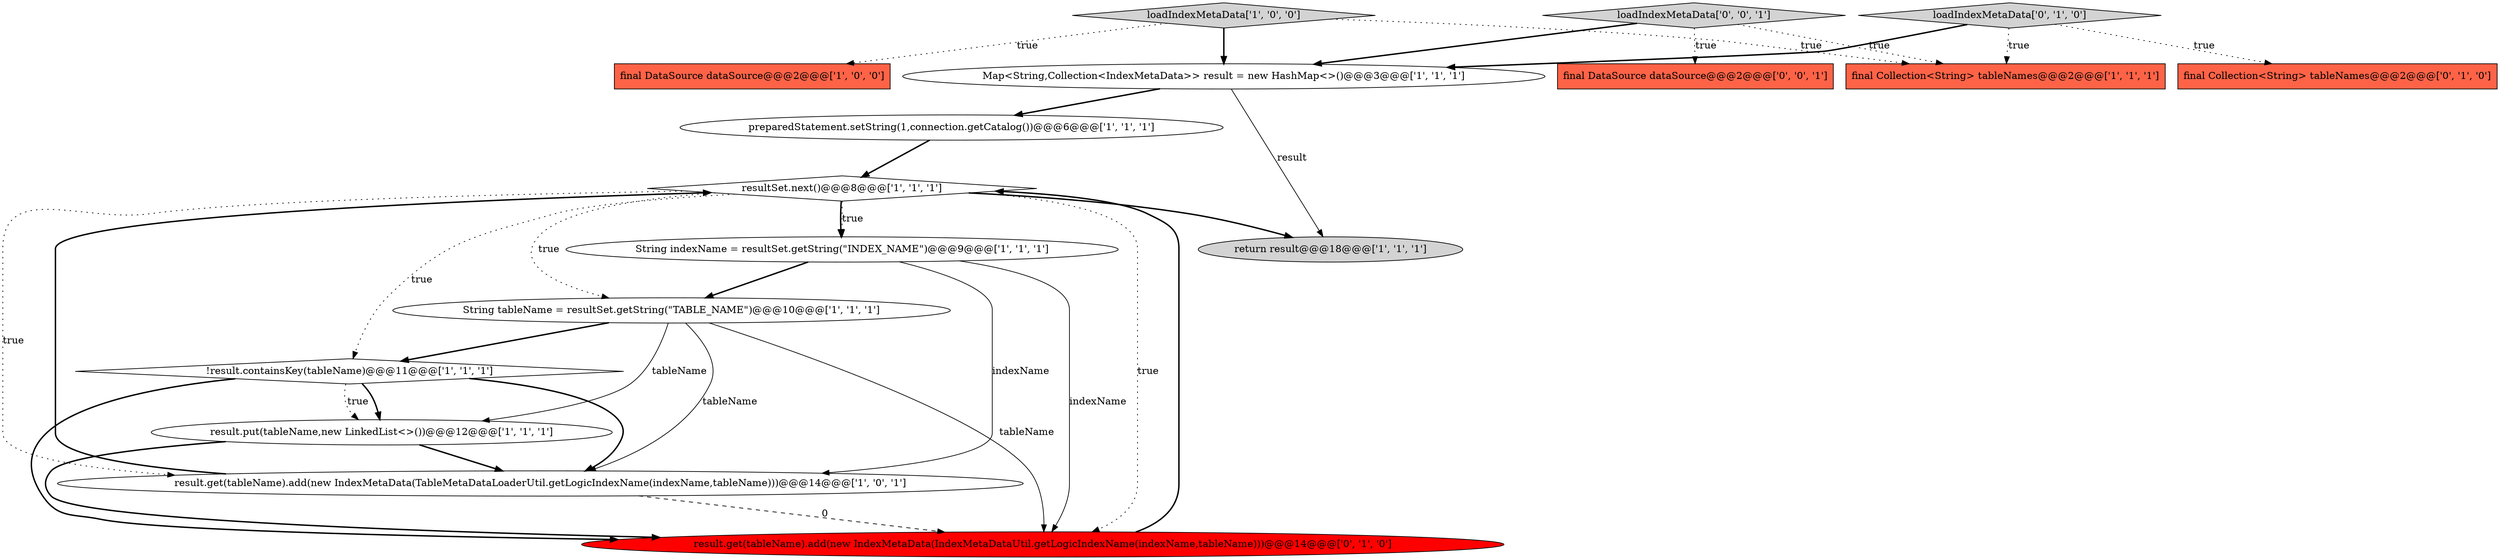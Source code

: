 digraph {
1 [style = filled, label = "preparedStatement.setString(1,connection.getCatalog())@@@6@@@['1', '1', '1']", fillcolor = white, shape = ellipse image = "AAA0AAABBB1BBB"];
3 [style = filled, label = "String tableName = resultSet.getString(\"TABLE_NAME\")@@@10@@@['1', '1', '1']", fillcolor = white, shape = ellipse image = "AAA0AAABBB1BBB"];
6 [style = filled, label = "final DataSource dataSource@@@2@@@['1', '0', '0']", fillcolor = tomato, shape = box image = "AAA0AAABBB1BBB"];
8 [style = filled, label = "Map<String,Collection<IndexMetaData>> result = new HashMap<>()@@@3@@@['1', '1', '1']", fillcolor = white, shape = ellipse image = "AAA0AAABBB1BBB"];
11 [style = filled, label = "loadIndexMetaData['1', '0', '0']", fillcolor = lightgray, shape = diamond image = "AAA0AAABBB1BBB"];
12 [style = filled, label = "result.get(tableName).add(new IndexMetaData(IndexMetaDataUtil.getLogicIndexName(indexName,tableName)))@@@14@@@['0', '1', '0']", fillcolor = red, shape = ellipse image = "AAA1AAABBB2BBB"];
7 [style = filled, label = "final Collection<String> tableNames@@@2@@@['1', '1', '1']", fillcolor = tomato, shape = box image = "AAA0AAABBB1BBB"];
10 [style = filled, label = "return result@@@18@@@['1', '1', '1']", fillcolor = lightgray, shape = ellipse image = "AAA0AAABBB1BBB"];
4 [style = filled, label = "String indexName = resultSet.getString(\"INDEX_NAME\")@@@9@@@['1', '1', '1']", fillcolor = white, shape = ellipse image = "AAA0AAABBB1BBB"];
16 [style = filled, label = "loadIndexMetaData['0', '0', '1']", fillcolor = lightgray, shape = diamond image = "AAA0AAABBB3BBB"];
0 [style = filled, label = "!result.containsKey(tableName)@@@11@@@['1', '1', '1']", fillcolor = white, shape = diamond image = "AAA0AAABBB1BBB"];
14 [style = filled, label = "final Collection<String> tableNames@@@2@@@['0', '1', '0']", fillcolor = tomato, shape = box image = "AAA0AAABBB2BBB"];
15 [style = filled, label = "final DataSource dataSource@@@2@@@['0', '0', '1']", fillcolor = tomato, shape = box image = "AAA0AAABBB3BBB"];
13 [style = filled, label = "loadIndexMetaData['0', '1', '0']", fillcolor = lightgray, shape = diamond image = "AAA0AAABBB2BBB"];
9 [style = filled, label = "result.put(tableName,new LinkedList<>())@@@12@@@['1', '1', '1']", fillcolor = white, shape = ellipse image = "AAA0AAABBB1BBB"];
2 [style = filled, label = "resultSet.next()@@@8@@@['1', '1', '1']", fillcolor = white, shape = diamond image = "AAA0AAABBB1BBB"];
5 [style = filled, label = "result.get(tableName).add(new IndexMetaData(TableMetaDataLoaderUtil.getLogicIndexName(indexName,tableName)))@@@14@@@['1', '0', '1']", fillcolor = white, shape = ellipse image = "AAA0AAABBB1BBB"];
2->3 [style = dotted, label="true"];
11->7 [style = dotted, label="true"];
4->3 [style = bold, label=""];
0->9 [style = bold, label=""];
5->12 [style = dashed, label="0"];
2->0 [style = dotted, label="true"];
16->8 [style = bold, label=""];
8->10 [style = solid, label="result"];
3->9 [style = solid, label="tableName"];
4->12 [style = solid, label="indexName"];
3->5 [style = solid, label="tableName"];
0->12 [style = bold, label=""];
13->7 [style = dotted, label="true"];
2->10 [style = bold, label=""];
2->4 [style = bold, label=""];
3->0 [style = bold, label=""];
8->1 [style = bold, label=""];
3->12 [style = solid, label="tableName"];
16->7 [style = dotted, label="true"];
5->2 [style = bold, label=""];
12->2 [style = bold, label=""];
11->6 [style = dotted, label="true"];
2->4 [style = dotted, label="true"];
2->12 [style = dotted, label="true"];
9->5 [style = bold, label=""];
11->8 [style = bold, label=""];
1->2 [style = bold, label=""];
9->12 [style = bold, label=""];
13->8 [style = bold, label=""];
2->5 [style = dotted, label="true"];
4->5 [style = solid, label="indexName"];
13->14 [style = dotted, label="true"];
0->9 [style = dotted, label="true"];
0->5 [style = bold, label=""];
16->15 [style = dotted, label="true"];
}
